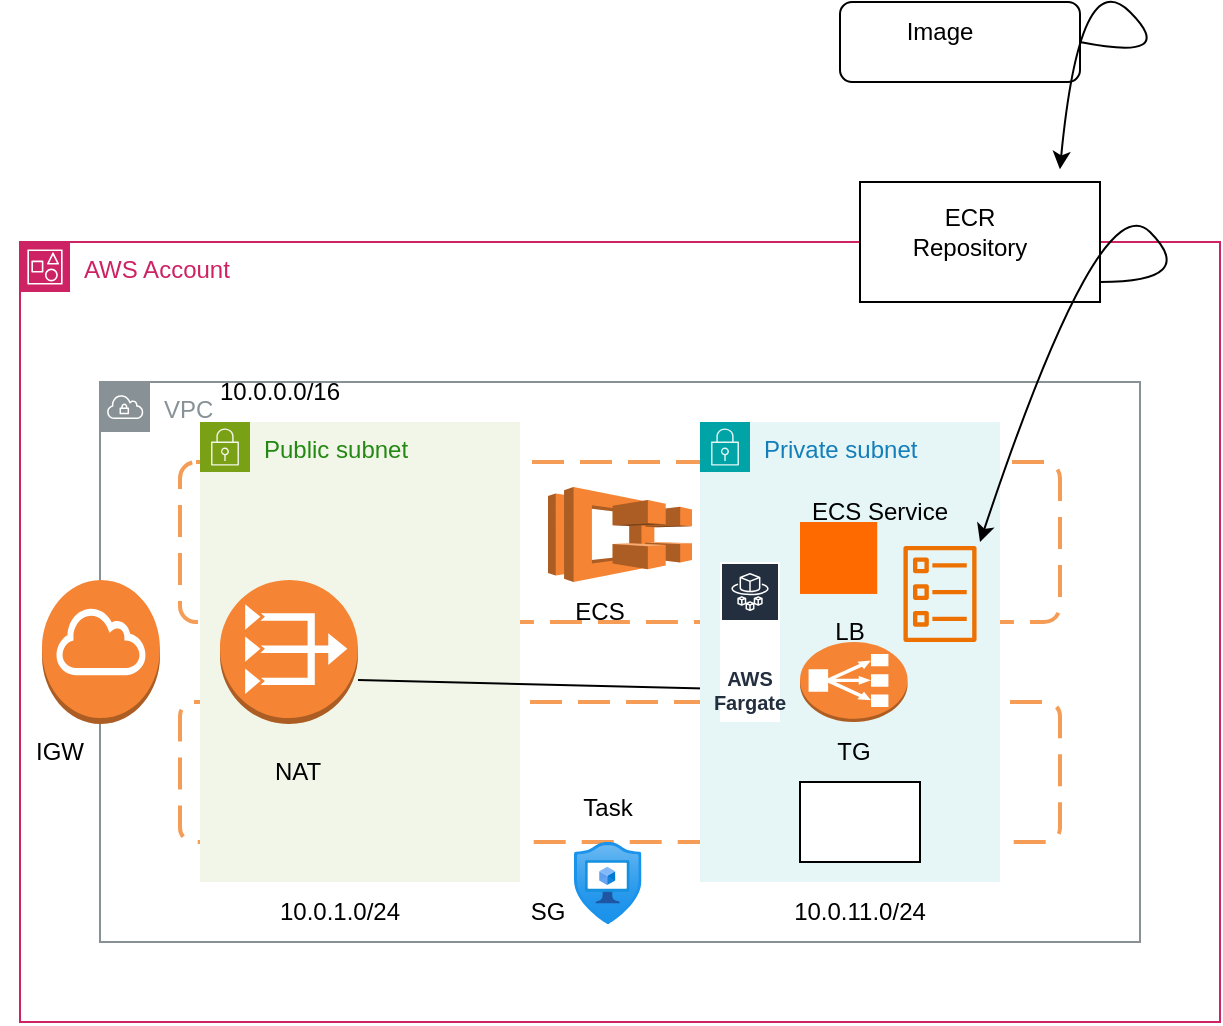 <mxfile version="26.0.15" pages="2">
  <diagram name="Page-1" id="CK2PWqADeRjJKw2WGRLy">
    <mxGraphModel dx="1461" dy="1810" grid="1" gridSize="10" guides="1" tooltips="1" connect="1" arrows="1" fold="1" page="1" pageScale="1" pageWidth="827" pageHeight="1169" math="0" shadow="0">
      <root>
        <mxCell id="0" />
        <mxCell id="1" parent="0" />
        <mxCell id="FzUE8dfUpmqvPbVTO9Rr-1" value="AWS Account" style="points=[[0,0],[0.25,0],[0.5,0],[0.75,0],[1,0],[1,0.25],[1,0.5],[1,0.75],[1,1],[0.75,1],[0.5,1],[0.25,1],[0,1],[0,0.75],[0,0.5],[0,0.25]];outlineConnect=0;gradientColor=none;html=1;whiteSpace=wrap;fontSize=12;fontStyle=0;container=1;pointerEvents=0;collapsible=0;recursiveResize=0;shape=mxgraph.aws4.group;grIcon=mxgraph.aws4.group_account;strokeColor=#CD2264;fillColor=none;verticalAlign=top;align=left;spacingLeft=30;fontColor=#CD2264;dashed=0;" parent="1" vertex="1">
          <mxGeometry x="120" y="50" width="600" height="390" as="geometry" />
        </mxCell>
        <mxCell id="FzUE8dfUpmqvPbVTO9Rr-35" value="" style="rounded=0;whiteSpace=wrap;html=1;" parent="FzUE8dfUpmqvPbVTO9Rr-1" vertex="1">
          <mxGeometry x="420" y="-30" width="120" height="60" as="geometry" />
        </mxCell>
        <mxCell id="FzUE8dfUpmqvPbVTO9Rr-37" value="ECR Repository" style="text;html=1;align=center;verticalAlign=middle;whiteSpace=wrap;rounded=0;" parent="FzUE8dfUpmqvPbVTO9Rr-1" vertex="1">
          <mxGeometry x="440" y="-20" width="70" height="30" as="geometry" />
        </mxCell>
        <mxCell id="FzUE8dfUpmqvPbVTO9Rr-2" value="VPC" style="sketch=0;outlineConnect=0;gradientColor=none;html=1;whiteSpace=wrap;fontSize=12;fontStyle=0;shape=mxgraph.aws4.group;grIcon=mxgraph.aws4.group_vpc;strokeColor=#879196;fillColor=none;verticalAlign=top;align=left;spacingLeft=30;fontColor=#879196;dashed=0;" parent="1" vertex="1">
          <mxGeometry x="160" y="120" width="520" height="280" as="geometry" />
        </mxCell>
        <mxCell id="FzUE8dfUpmqvPbVTO9Rr-3" value="" style="rounded=1;arcSize=10;dashed=1;strokeColor=#F59D56;fillColor=none;gradientColor=none;dashPattern=8 4;strokeWidth=2;" parent="1" vertex="1">
          <mxGeometry x="200" y="160" width="440" height="80" as="geometry" />
        </mxCell>
        <mxCell id="FzUE8dfUpmqvPbVTO9Rr-4" value="" style="rounded=1;arcSize=10;dashed=1;strokeColor=#F59D56;fillColor=none;gradientColor=none;dashPattern=8 4;strokeWidth=2;" parent="1" vertex="1">
          <mxGeometry x="200" y="280" width="440" height="70" as="geometry" />
        </mxCell>
        <mxCell id="FzUE8dfUpmqvPbVTO9Rr-5" value="Public subnet" style="points=[[0,0],[0.25,0],[0.5,0],[0.75,0],[1,0],[1,0.25],[1,0.5],[1,0.75],[1,1],[0.75,1],[0.5,1],[0.25,1],[0,1],[0,0.75],[0,0.5],[0,0.25]];outlineConnect=0;gradientColor=none;html=1;whiteSpace=wrap;fontSize=12;fontStyle=0;container=1;pointerEvents=0;collapsible=0;recursiveResize=0;shape=mxgraph.aws4.group;grIcon=mxgraph.aws4.group_security_group;grStroke=0;strokeColor=#7AA116;fillColor=#F2F6E8;verticalAlign=top;align=left;spacingLeft=30;fontColor=#248814;dashed=0;" parent="1" vertex="1">
          <mxGeometry x="210" y="140" width="160" height="230" as="geometry" />
        </mxCell>
        <mxCell id="yK6dGAuC3AB1DMvVZGoU-2" value="" style="outlineConnect=0;dashed=0;verticalLabelPosition=bottom;verticalAlign=top;align=center;html=1;shape=mxgraph.aws3.vpc_nat_gateway;fillColor=#F58534;gradientColor=none;" vertex="1" parent="FzUE8dfUpmqvPbVTO9Rr-5">
          <mxGeometry x="10" y="79" width="69" height="72" as="geometry" />
        </mxCell>
        <mxCell id="yK6dGAuC3AB1DMvVZGoU-3" value="" style="endArrow=none;html=1;rounded=0;entryX=0.608;entryY=-0.094;entryDx=0;entryDy=0;entryPerimeter=0;" edge="1" parent="FzUE8dfUpmqvPbVTO9Rr-5" target="FzUE8dfUpmqvPbVTO9Rr-4">
          <mxGeometry width="50" height="50" relative="1" as="geometry">
            <mxPoint x="79" y="129" as="sourcePoint" />
            <mxPoint x="129" y="79" as="targetPoint" />
          </mxGeometry>
        </mxCell>
        <mxCell id="yK6dGAuC3AB1DMvVZGoU-4" value="NAT" style="text;html=1;align=center;verticalAlign=middle;whiteSpace=wrap;rounded=0;" vertex="1" parent="FzUE8dfUpmqvPbVTO9Rr-5">
          <mxGeometry x="19" y="160" width="60" height="30" as="geometry" />
        </mxCell>
        <mxCell id="FzUE8dfUpmqvPbVTO9Rr-8" value="Private subnet" style="points=[[0,0],[0.25,0],[0.5,0],[0.75,0],[1,0],[1,0.25],[1,0.5],[1,0.75],[1,1],[0.75,1],[0.5,1],[0.25,1],[0,1],[0,0.75],[0,0.5],[0,0.25]];outlineConnect=0;gradientColor=none;html=1;whiteSpace=wrap;fontSize=12;fontStyle=0;container=1;pointerEvents=0;collapsible=0;recursiveResize=0;shape=mxgraph.aws4.group;grIcon=mxgraph.aws4.group_security_group;grStroke=0;strokeColor=#00A4A6;fillColor=#E6F6F7;verticalAlign=top;align=left;spacingLeft=30;fontColor=#147EBA;dashed=0;" parent="1" vertex="1">
          <mxGeometry x="460" y="140" width="150" height="230" as="geometry" />
        </mxCell>
        <mxCell id="FzUE8dfUpmqvPbVTO9Rr-24" value="" style="outlineConnect=0;dashed=0;verticalLabelPosition=bottom;verticalAlign=top;align=center;html=1;shape=mxgraph.aws3.classic_load_balancer;fillColor=#F58534;gradientColor=none;" parent="FzUE8dfUpmqvPbVTO9Rr-8" vertex="1">
          <mxGeometry x="50" y="110" width="53.8" height="40" as="geometry" />
        </mxCell>
        <mxCell id="FzUE8dfUpmqvPbVTO9Rr-25" value="" style="rounded=0;whiteSpace=wrap;html=1;" parent="FzUE8dfUpmqvPbVTO9Rr-8" vertex="1">
          <mxGeometry x="50" y="180" width="60" height="40" as="geometry" />
        </mxCell>
        <mxCell id="FzUE8dfUpmqvPbVTO9Rr-31" value="ECS Service" style="text;html=1;align=center;verticalAlign=middle;whiteSpace=wrap;rounded=0;" parent="FzUE8dfUpmqvPbVTO9Rr-8" vertex="1">
          <mxGeometry x="40" y="30" width="100" height="30" as="geometry" />
        </mxCell>
        <mxCell id="FzUE8dfUpmqvPbVTO9Rr-32" value="LB" style="text;html=1;align=center;verticalAlign=middle;whiteSpace=wrap;rounded=0;" parent="FzUE8dfUpmqvPbVTO9Rr-8" vertex="1">
          <mxGeometry x="45" y="90" width="60" height="30" as="geometry" />
        </mxCell>
        <mxCell id="FzUE8dfUpmqvPbVTO9Rr-33" value="TG" style="text;html=1;align=center;verticalAlign=middle;whiteSpace=wrap;rounded=0;" parent="FzUE8dfUpmqvPbVTO9Rr-8" vertex="1">
          <mxGeometry x="46.9" y="150" width="60" height="30" as="geometry" />
        </mxCell>
        <mxCell id="FzUE8dfUpmqvPbVTO9Rr-41" value="AWS Fargate" style="sketch=0;outlineConnect=0;fontColor=#232F3E;gradientColor=none;strokeColor=#ffffff;fillColor=#232F3E;dashed=0;verticalLabelPosition=middle;verticalAlign=bottom;align=center;html=1;whiteSpace=wrap;fontSize=10;fontStyle=1;spacing=3;shape=mxgraph.aws4.productIcon;prIcon=mxgraph.aws4.fargate;" parent="FzUE8dfUpmqvPbVTO9Rr-8" vertex="1">
          <mxGeometry x="10" y="70" width="30" height="80" as="geometry" />
        </mxCell>
        <mxCell id="FzUE8dfUpmqvPbVTO9Rr-9" value="" style="outlineConnect=0;dashed=0;verticalLabelPosition=bottom;verticalAlign=top;align=center;html=1;shape=mxgraph.aws3.internet_gateway;fillColor=#F58534;gradientColor=none;" parent="1" vertex="1">
          <mxGeometry x="131" y="219" width="59" height="72" as="geometry" />
        </mxCell>
        <mxCell id="FzUE8dfUpmqvPbVTO9Rr-10" value="" style="outlineConnect=0;dashed=0;verticalLabelPosition=bottom;verticalAlign=top;align=center;html=1;shape=mxgraph.aws3.ecs;fillColor=#F58534;gradientColor=none;" parent="1" vertex="1">
          <mxGeometry x="384" y="172.5" width="72" height="47.5" as="geometry" />
        </mxCell>
        <mxCell id="FzUE8dfUpmqvPbVTO9Rr-13" value="" style="sketch=0;outlineConnect=0;fontColor=#232F3E;gradientColor=none;fillColor=#ED7100;strokeColor=none;dashed=0;verticalLabelPosition=bottom;verticalAlign=top;align=center;html=1;fontSize=12;fontStyle=0;aspect=fixed;pointerEvents=1;shape=mxgraph.aws4.ecs_task;" parent="1" vertex="1">
          <mxGeometry x="561.5" y="202" width="37" height="48" as="geometry" />
        </mxCell>
        <mxCell id="FzUE8dfUpmqvPbVTO9Rr-14" value="" style="image;aspect=fixed;html=1;points=[];align=center;fontSize=12;image=img/lib/azure2/security/Application_Security_Groups.svg;" parent="1" vertex="1">
          <mxGeometry x="397" y="350" width="33.76" height="41" as="geometry" />
        </mxCell>
        <mxCell id="FzUE8dfUpmqvPbVTO9Rr-21" value="" style="points=[];aspect=fixed;html=1;align=center;shadow=0;dashed=0;fillColor=#FF6A00;strokeColor=none;shape=mxgraph.alibaba_cloud.ecs_elastic_compute_service;" parent="1" vertex="1">
          <mxGeometry x="510" y="190" width="38.6" height="35.98" as="geometry" />
        </mxCell>
        <mxCell id="FzUE8dfUpmqvPbVTO9Rr-26" value="ECS" style="text;html=1;align=center;verticalAlign=middle;whiteSpace=wrap;rounded=0;" parent="1" vertex="1">
          <mxGeometry x="380" y="220" width="60" height="30" as="geometry" />
        </mxCell>
        <mxCell id="FzUE8dfUpmqvPbVTO9Rr-27" value="Task" style="text;html=1;align=center;verticalAlign=middle;whiteSpace=wrap;rounded=0;" parent="1" vertex="1">
          <mxGeometry x="384" y="318" width="60" height="30" as="geometry" />
        </mxCell>
        <mxCell id="FzUE8dfUpmqvPbVTO9Rr-30" value="SG" style="text;html=1;align=center;verticalAlign=middle;whiteSpace=wrap;rounded=0;" parent="1" vertex="1">
          <mxGeometry x="354" y="370" width="60" height="30" as="geometry" />
        </mxCell>
        <mxCell id="FzUE8dfUpmqvPbVTO9Rr-34" value="" style="rounded=1;whiteSpace=wrap;html=1;" parent="1" vertex="1">
          <mxGeometry x="530" y="-70" width="120" height="40" as="geometry" />
        </mxCell>
        <mxCell id="FzUE8dfUpmqvPbVTO9Rr-36" value="Image" style="text;html=1;align=center;verticalAlign=middle;whiteSpace=wrap;rounded=0;" parent="1" vertex="1">
          <mxGeometry x="550" y="-70" width="60" height="30" as="geometry" />
        </mxCell>
        <mxCell id="FzUE8dfUpmqvPbVTO9Rr-39" value="" style="curved=1;endArrow=classic;html=1;rounded=0;entryX=0.833;entryY=-0.106;entryDx=0;entryDy=0;entryPerimeter=0;" parent="1" target="FzUE8dfUpmqvPbVTO9Rr-35" edge="1">
          <mxGeometry width="50" height="50" relative="1" as="geometry">
            <mxPoint x="650" y="-50" as="sourcePoint" />
            <mxPoint x="700" y="-90" as="targetPoint" />
            <Array as="points">
              <mxPoint x="700" y="-40" />
              <mxPoint x="650" y="-90" />
            </Array>
          </mxGeometry>
        </mxCell>
        <mxCell id="FzUE8dfUpmqvPbVTO9Rr-42" value="10.0.0.0/16" style="text;html=1;align=center;verticalAlign=middle;whiteSpace=wrap;rounded=0;" parent="1" vertex="1">
          <mxGeometry x="220" y="110" width="60" height="30" as="geometry" />
        </mxCell>
        <mxCell id="FzUE8dfUpmqvPbVTO9Rr-43" value="10.0.1.0/24" style="text;html=1;align=center;verticalAlign=middle;whiteSpace=wrap;rounded=0;" parent="1" vertex="1">
          <mxGeometry x="250" y="370" width="60" height="30" as="geometry" />
        </mxCell>
        <mxCell id="FzUE8dfUpmqvPbVTO9Rr-44" value="10.0.11.0/24" style="text;html=1;align=center;verticalAlign=middle;whiteSpace=wrap;rounded=0;" parent="1" vertex="1">
          <mxGeometry x="510" y="370" width="60" height="30" as="geometry" />
        </mxCell>
        <mxCell id="yK6dGAuC3AB1DMvVZGoU-1" value="" style="curved=1;endArrow=classic;html=1;rounded=0;entryX=1;entryY=1;entryDx=0;entryDy=0;" edge="1" parent="1" target="FzUE8dfUpmqvPbVTO9Rr-31">
          <mxGeometry width="50" height="50" relative="1" as="geometry">
            <mxPoint x="660" y="70" as="sourcePoint" />
            <mxPoint x="710" y="20" as="targetPoint" />
            <Array as="points">
              <mxPoint x="710" y="70" />
              <mxPoint x="660" y="20" />
            </Array>
          </mxGeometry>
        </mxCell>
        <mxCell id="yK6dGAuC3AB1DMvVZGoU-7" value="IGW" style="text;html=1;align=center;verticalAlign=middle;whiteSpace=wrap;rounded=0;" vertex="1" parent="1">
          <mxGeometry x="110" y="290" width="60" height="30" as="geometry" />
        </mxCell>
      </root>
    </mxGraphModel>
  </diagram>
  <diagram id="ouEwU5aGMf4nd-OeD3XI" name="Page-2">
    <mxGraphModel dx="1034" dy="1615" grid="1" gridSize="10" guides="1" tooltips="1" connect="1" arrows="1" fold="1" page="1" pageScale="1" pageWidth="827" pageHeight="1169" math="0" shadow="0">
      <root>
        <mxCell id="0" />
        <mxCell id="1" parent="0" />
        <mxCell id="Er9saWvDmZ84uE_uZYMK-1" value="AWS Account" style="points=[[0,0],[0.25,0],[0.5,0],[0.75,0],[1,0],[1,0.25],[1,0.5],[1,0.75],[1,1],[0.75,1],[0.5,1],[0.25,1],[0,1],[0,0.75],[0,0.5],[0,0.25]];outlineConnect=0;gradientColor=none;html=1;whiteSpace=wrap;fontSize=12;fontStyle=0;container=1;pointerEvents=0;collapsible=0;recursiveResize=0;shape=mxgraph.aws4.group;grIcon=mxgraph.aws4.group_account;strokeColor=#CD2264;fillColor=none;verticalAlign=top;align=left;spacingLeft=30;fontColor=#CD2264;dashed=0;" vertex="1" parent="1">
          <mxGeometry x="80" y="80" width="600" height="320" as="geometry" />
        </mxCell>
        <mxCell id="Er9saWvDmZ84uE_uZYMK-27" value="" style="rounded=1;whiteSpace=wrap;html=1;" vertex="1" parent="Er9saWvDmZ84uE_uZYMK-1">
          <mxGeometry x="460" y="-30" width="120" height="60" as="geometry" />
        </mxCell>
        <mxCell id="eaSu-VhJybkSw0w6oC0I-1" value="ECR Repository" style="text;html=1;align=center;verticalAlign=middle;whiteSpace=wrap;rounded=0;" vertex="1" parent="Er9saWvDmZ84uE_uZYMK-1">
          <mxGeometry x="486.5" y="-15" width="60" height="30" as="geometry" />
        </mxCell>
        <mxCell id="Er9saWvDmZ84uE_uZYMK-2" value="VPC" style="sketch=0;outlineConnect=0;gradientColor=none;html=1;whiteSpace=wrap;fontSize=12;fontStyle=0;shape=mxgraph.aws4.group;grIcon=mxgraph.aws4.group_vpc;strokeColor=#B6BABF;fillColor=none;verticalAlign=top;align=left;spacingLeft=30;fontColor=#B6BABF;dashed=0;" vertex="1" parent="1">
          <mxGeometry x="120" y="120" width="520" height="240" as="geometry" />
        </mxCell>
        <mxCell id="Er9saWvDmZ84uE_uZYMK-3" value="" style="rounded=1;arcSize=10;dashed=1;strokeColor=#F59D56;fillColor=none;gradientColor=none;dashPattern=8 4;strokeWidth=2;" vertex="1" parent="1">
          <mxGeometry x="160" y="160" width="440" height="80" as="geometry" />
        </mxCell>
        <mxCell id="Er9saWvDmZ84uE_uZYMK-4" value="" style="rounded=1;arcSize=10;dashed=1;strokeColor=#F59D56;fillColor=none;gradientColor=none;dashPattern=8 4;strokeWidth=2;" vertex="1" parent="1">
          <mxGeometry x="160" y="280" width="440" height="60" as="geometry" />
        </mxCell>
        <mxCell id="Er9saWvDmZ84uE_uZYMK-8" value="Public subnet" style="points=[[0,0],[0.25,0],[0.5,0],[0.75,0],[1,0],[1,0.25],[1,0.5],[1,0.75],[1,1],[0.75,1],[0.5,1],[0.25,1],[0,1],[0,0.75],[0,0.5],[0,0.25]];outlineConnect=0;gradientColor=none;html=1;whiteSpace=wrap;fontSize=12;fontStyle=0;container=1;pointerEvents=0;collapsible=0;recursiveResize=0;shape=mxgraph.aws4.group;grIcon=mxgraph.aws4.group_security_group;grStroke=0;strokeColor=#7AA116;fillColor=#F2F6E8;verticalAlign=top;align=left;spacingLeft=30;fontColor=#248814;dashed=0;" vertex="1" parent="1">
          <mxGeometry x="180" y="140" width="170" height="210" as="geometry" />
        </mxCell>
        <mxCell id="Er9saWvDmZ84uE_uZYMK-9" value="Private subnet" style="points=[[0,0],[0.25,0],[0.5,0],[0.75,0],[1,0],[1,0.25],[1,0.5],[1,0.75],[1,1],[0.75,1],[0.5,1],[0.25,1],[0,1],[0,0.75],[0,0.5],[0,0.25]];outlineConnect=0;gradientColor=none;html=1;whiteSpace=wrap;fontSize=12;fontStyle=0;container=1;pointerEvents=0;collapsible=0;recursiveResize=0;shape=mxgraph.aws4.group;grIcon=mxgraph.aws4.group_security_group;grStroke=0;strokeColor=#00A4A6;fillColor=#E6F6F7;verticalAlign=top;align=left;spacingLeft=30;fontColor=#147EBA;dashed=0;" vertex="1" parent="1">
          <mxGeometry x="420" y="140" width="160" height="210" as="geometry" />
        </mxCell>
        <mxCell id="Er9saWvDmZ84uE_uZYMK-17" value="" style="endArrow=classic;html=1;rounded=0;entryX=-0.129;entryY=0.674;entryDx=0;entryDy=0;entryPerimeter=0;" edge="1" parent="Er9saWvDmZ84uE_uZYMK-9" target="Er9saWvDmZ84uE_uZYMK-12">
          <mxGeometry width="50" height="50" relative="1" as="geometry">
            <mxPoint x="55" y="170" as="sourcePoint" />
            <mxPoint x="105" y="120" as="targetPoint" />
          </mxGeometry>
        </mxCell>
        <mxCell id="Er9saWvDmZ84uE_uZYMK-10" value="Amazon EKS" style="sketch=0;outlineConnect=0;fontColor=#232F3E;gradientColor=none;strokeColor=#ffffff;fillColor=#232F3E;dashed=0;verticalLabelPosition=middle;verticalAlign=bottom;align=center;html=1;whiteSpace=wrap;fontSize=10;fontStyle=1;spacing=3;shape=mxgraph.aws4.productIcon;prIcon=mxgraph.aws4.eks;" vertex="1" parent="1">
          <mxGeometry x="430" y="180" width="50" height="80" as="geometry" />
        </mxCell>
        <mxCell id="Er9saWvDmZ84uE_uZYMK-11" value="" style="aspect=fixed;sketch=0;html=1;dashed=0;whitespace=wrap;verticalLabelPosition=bottom;verticalAlign=top;fillColor=#2875E2;strokeColor=#ffffff;points=[[0.005,0.63,0],[0.1,0.2,0],[0.9,0.2,0],[0.5,0,0],[0.995,0.63,0],[0.72,0.99,0],[0.5,1,0],[0.28,0.99,0]];shape=mxgraph.kubernetes.icon2;kubernetesLabel=1;prIcon=pod" vertex="1" parent="1">
          <mxGeometry x="420" y="280" width="50" height="48" as="geometry" />
        </mxCell>
        <mxCell id="Er9saWvDmZ84uE_uZYMK-12" value="" style="points=[];aspect=fixed;html=1;align=center;shadow=0;dashed=0;fillColor=#FF6A00;strokeColor=none;shape=mxgraph.alibaba_cloud.ahas_application_high_availability_service;" vertex="1" parent="1">
          <mxGeometry x="520" y="277.15" width="46.5" height="53.7" as="geometry" />
        </mxCell>
        <mxCell id="Er9saWvDmZ84uE_uZYMK-13" value="" style="aspect=fixed;sketch=0;html=1;dashed=0;whitespace=wrap;verticalLabelPosition=bottom;verticalAlign=top;fillColor=#2875E2;strokeColor=#ffffff;points=[[0.005,0.63,0],[0.1,0.2,0],[0.9,0.2,0],[0.5,0,0],[0.995,0.63,0],[0.72,0.99,0],[0.5,1,0],[0.28,0.99,0]];shape=mxgraph.kubernetes.icon2;kubernetesLabel=1;prIcon=node" vertex="1" parent="1">
          <mxGeometry x="530" y="180" width="50" height="48" as="geometry" />
        </mxCell>
        <mxCell id="Er9saWvDmZ84uE_uZYMK-16" value="" style="endArrow=classic;html=1;rounded=0;entryX=0.005;entryY=0.63;entryDx=0;entryDy=0;entryPerimeter=0;" edge="1" parent="1" target="Er9saWvDmZ84uE_uZYMK-13">
          <mxGeometry width="50" height="50" relative="1" as="geometry">
            <mxPoint x="450" y="260" as="sourcePoint" />
            <mxPoint x="500" y="210" as="targetPoint" />
          </mxGeometry>
        </mxCell>
        <mxCell id="Er9saWvDmZ84uE_uZYMK-22" value="" style="points=[];aspect=fixed;html=1;align=center;shadow=0;dashed=0;fillColor=#FF6A00;strokeColor=none;shape=mxgraph.alibaba_cloud.alb_application_load_balancer_02;" vertex="1" parent="1">
          <mxGeometry x="580" y="228" width="60" height="60" as="geometry" />
        </mxCell>
        <mxCell id="Er9saWvDmZ84uE_uZYMK-23" value="" style="endArrow=classic;html=1;rounded=0;" edge="1" parent="1">
          <mxGeometry width="50" height="50" relative="1" as="geometry">
            <mxPoint x="550" y="327.15" as="sourcePoint" />
            <mxPoint x="600" y="277.15" as="targetPoint" />
          </mxGeometry>
        </mxCell>
        <mxCell id="Er9saWvDmZ84uE_uZYMK-24" value="Service&lt;div&gt;&lt;br&gt;&lt;/div&gt;" style="text;html=1;align=center;verticalAlign=middle;whiteSpace=wrap;rounded=0;" vertex="1" parent="1">
          <mxGeometry x="490" y="328" width="60" height="30" as="geometry" />
        </mxCell>
        <mxCell id="Er9saWvDmZ84uE_uZYMK-25" value="LB" style="text;html=1;align=center;verticalAlign=middle;whiteSpace=wrap;rounded=0;" vertex="1" parent="1">
          <mxGeometry x="590" y="288" width="60" height="30" as="geometry" />
        </mxCell>
        <mxCell id="Er9saWvDmZ84uE_uZYMK-26" value="" style="rounded=0;whiteSpace=wrap;html=1;" vertex="1" parent="1">
          <mxGeometry x="530" y="-60" width="120" height="60" as="geometry" />
        </mxCell>
        <mxCell id="Er9saWvDmZ84uE_uZYMK-28" value="Image" style="text;html=1;align=center;verticalAlign=middle;whiteSpace=wrap;rounded=0;" vertex="1" parent="1">
          <mxGeometry x="540" y="-45" width="60" height="30" as="geometry" />
        </mxCell>
        <mxCell id="eaSu-VhJybkSw0w6oC0I-2" value="" style="curved=1;endArrow=classic;html=1;rounded=0;entryX=0.722;entryY=-0.117;entryDx=0;entryDy=0;entryPerimeter=0;" edge="1" parent="1" target="Er9saWvDmZ84uE_uZYMK-27">
          <mxGeometry width="50" height="50" relative="1" as="geometry">
            <mxPoint x="650" y="-15" as="sourcePoint" />
            <mxPoint x="700" y="-65" as="targetPoint" />
            <Array as="points">
              <mxPoint x="700" y="-15" />
              <mxPoint x="650" y="-65" />
            </Array>
          </mxGeometry>
        </mxCell>
        <mxCell id="eaSu-VhJybkSw0w6oC0I-3" value="" style="curved=1;endArrow=classic;html=1;rounded=0;entryX=1;entryY=0.417;entryDx=0;entryDy=0;entryPerimeter=0;" edge="1" parent="1" target="Er9saWvDmZ84uE_uZYMK-11">
          <mxGeometry width="50" height="50" relative="1" as="geometry">
            <mxPoint x="660" y="100" as="sourcePoint" />
            <mxPoint x="710" y="50" as="targetPoint" />
            <Array as="points">
              <mxPoint x="710" y="100" />
              <mxPoint x="660" y="50" />
            </Array>
          </mxGeometry>
        </mxCell>
      </root>
    </mxGraphModel>
  </diagram>
</mxfile>
